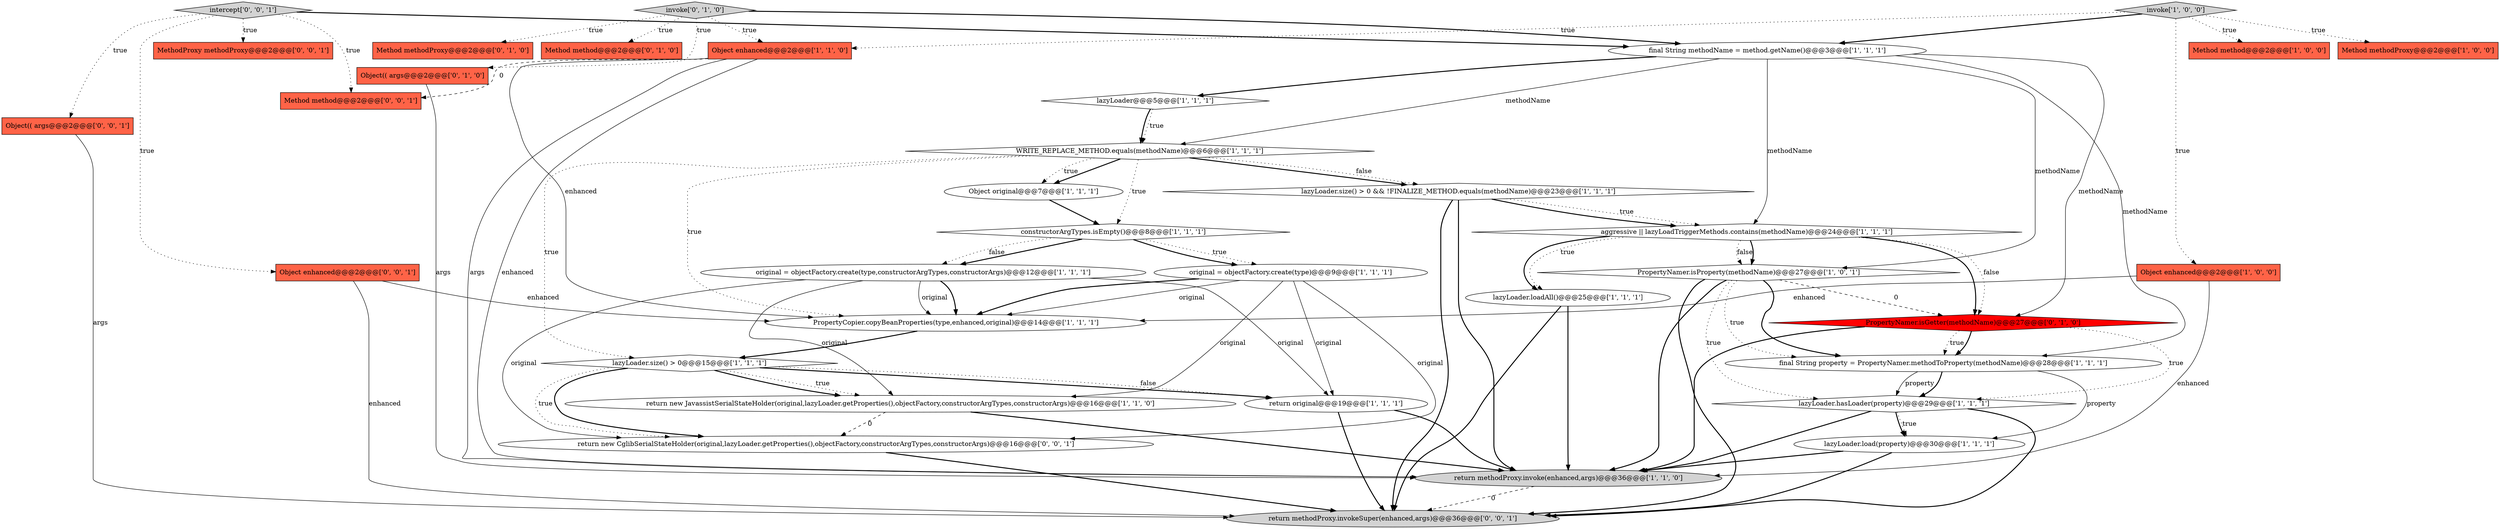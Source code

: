 digraph {
4 [style = filled, label = "Object original@@@7@@@['1', '1', '1']", fillcolor = white, shape = ellipse image = "AAA0AAABBB1BBB"];
28 [style = filled, label = "PropertyNamer.isGetter(methodName)@@@27@@@['0', '1', '0']", fillcolor = red, shape = diamond image = "AAA1AAABBB2BBB"];
20 [style = filled, label = "return original@@@19@@@['1', '1', '1']", fillcolor = white, shape = ellipse image = "AAA0AAABBB1BBB"];
7 [style = filled, label = "PropertyNamer.isProperty(methodName)@@@27@@@['1', '0', '1']", fillcolor = white, shape = diamond image = "AAA0AAABBB1BBB"];
5 [style = filled, label = "final String methodName = method.getName()@@@3@@@['1', '1', '1']", fillcolor = white, shape = ellipse image = "AAA0AAABBB1BBB"];
15 [style = filled, label = "constructorArgTypes.isEmpty()@@@8@@@['1', '1', '1']", fillcolor = white, shape = diamond image = "AAA0AAABBB1BBB"];
2 [style = filled, label = "Method method@@@2@@@['1', '0', '0']", fillcolor = tomato, shape = box image = "AAA0AAABBB1BBB"];
32 [style = filled, label = "Object enhanced@@@2@@@['0', '0', '1']", fillcolor = tomato, shape = box image = "AAA0AAABBB3BBB"];
10 [style = filled, label = "Method methodProxy@@@2@@@['1', '0', '0']", fillcolor = tomato, shape = box image = "AAA0AAABBB1BBB"];
8 [style = filled, label = "PropertyCopier.copyBeanProperties(type,enhanced,original)@@@14@@@['1', '1', '1']", fillcolor = white, shape = ellipse image = "AAA0AAABBB1BBB"];
26 [style = filled, label = "invoke['0', '1', '0']", fillcolor = lightgray, shape = diamond image = "AAA0AAABBB2BBB"];
35 [style = filled, label = "return methodProxy.invokeSuper(enhanced,args)@@@36@@@['0', '0', '1']", fillcolor = lightgray, shape = ellipse image = "AAA0AAABBB3BBB"];
16 [style = filled, label = "lazyLoader@@@5@@@['1', '1', '1']", fillcolor = white, shape = diamond image = "AAA0AAABBB1BBB"];
33 [style = filled, label = "Method method@@@2@@@['0', '0', '1']", fillcolor = tomato, shape = box image = "AAA0AAABBB3BBB"];
29 [style = filled, label = "Object(( args@@@2@@@['0', '0', '1']", fillcolor = tomato, shape = box image = "AAA0AAABBB3BBB"];
30 [style = filled, label = "MethodProxy methodProxy@@@2@@@['0', '0', '1']", fillcolor = tomato, shape = box image = "AAA0AAABBB3BBB"];
24 [style = filled, label = "Method methodProxy@@@2@@@['0', '1', '0']", fillcolor = tomato, shape = box image = "AAA0AAABBB2BBB"];
21 [style = filled, label = "original = objectFactory.create(type,constructorArgTypes,constructorArgs)@@@12@@@['1', '1', '1']", fillcolor = white, shape = ellipse image = "AAA0AAABBB1BBB"];
12 [style = filled, label = "return methodProxy.invoke(enhanced,args)@@@36@@@['1', '1', '0']", fillcolor = lightgray, shape = ellipse image = "AAA0AAABBB1BBB"];
22 [style = filled, label = "WRITE_REPLACE_METHOD.equals(methodName)@@@6@@@['1', '1', '1']", fillcolor = white, shape = diamond image = "AAA0AAABBB1BBB"];
23 [style = filled, label = "lazyLoader.size() > 0@@@15@@@['1', '1', '1']", fillcolor = white, shape = diamond image = "AAA0AAABBB1BBB"];
9 [style = filled, label = "lazyLoader.load(property)@@@30@@@['1', '1', '1']", fillcolor = white, shape = ellipse image = "AAA0AAABBB1BBB"];
1 [style = filled, label = "final String property = PropertyNamer.methodToProperty(methodName)@@@28@@@['1', '1', '1']", fillcolor = white, shape = ellipse image = "AAA0AAABBB1BBB"];
13 [style = filled, label = "Object enhanced@@@2@@@['1', '0', '0']", fillcolor = tomato, shape = box image = "AAA0AAABBB1BBB"];
25 [style = filled, label = "Method method@@@2@@@['0', '1', '0']", fillcolor = tomato, shape = box image = "AAA0AAABBB2BBB"];
6 [style = filled, label = "aggressive || lazyLoadTriggerMethods.contains(methodName)@@@24@@@['1', '1', '1']", fillcolor = white, shape = diamond image = "AAA0AAABBB1BBB"];
14 [style = filled, label = "original = objectFactory.create(type)@@@9@@@['1', '1', '1']", fillcolor = white, shape = ellipse image = "AAA0AAABBB1BBB"];
0 [style = filled, label = "lazyLoader.loadAll()@@@25@@@['1', '1', '1']", fillcolor = white, shape = ellipse image = "AAA0AAABBB1BBB"];
18 [style = filled, label = "Object enhanced@@@2@@@['1', '1', '0']", fillcolor = tomato, shape = box image = "AAA0AAABBB1BBB"];
27 [style = filled, label = "Object(( args@@@2@@@['0', '1', '0']", fillcolor = tomato, shape = box image = "AAA0AAABBB2BBB"];
31 [style = filled, label = "return new CglibSerialStateHolder(original,lazyLoader.getProperties(),objectFactory,constructorArgTypes,constructorArgs)@@@16@@@['0', '0', '1']", fillcolor = white, shape = ellipse image = "AAA0AAABBB3BBB"];
3 [style = filled, label = "lazyLoader.hasLoader(property)@@@29@@@['1', '1', '1']", fillcolor = white, shape = diamond image = "AAA0AAABBB1BBB"];
11 [style = filled, label = "return new JavassistSerialStateHolder(original,lazyLoader.getProperties(),objectFactory,constructorArgTypes,constructorArgs)@@@16@@@['1', '1', '0']", fillcolor = white, shape = ellipse image = "AAA0AAABBB1BBB"];
17 [style = filled, label = "lazyLoader.size() > 0 && !FINALIZE_METHOD.equals(methodName)@@@23@@@['1', '1', '1']", fillcolor = white, shape = diamond image = "AAA0AAABBB1BBB"];
34 [style = filled, label = "intercept['0', '0', '1']", fillcolor = lightgray, shape = diamond image = "AAA0AAABBB3BBB"];
19 [style = filled, label = "invoke['1', '0', '0']", fillcolor = lightgray, shape = diamond image = "AAA0AAABBB1BBB"];
19->10 [style = dotted, label="true"];
5->22 [style = solid, label="methodName"];
14->20 [style = solid, label="original"];
1->9 [style = solid, label="property"];
12->35 [style = dashed, label="0"];
17->6 [style = dotted, label="true"];
15->21 [style = bold, label=""];
4->15 [style = bold, label=""];
21->8 [style = bold, label=""];
7->35 [style = bold, label=""];
34->29 [style = dotted, label="true"];
9->35 [style = bold, label=""];
22->4 [style = bold, label=""];
3->35 [style = bold, label=""];
19->5 [style = bold, label=""];
6->28 [style = bold, label=""];
31->35 [style = bold, label=""];
26->24 [style = dotted, label="true"];
6->0 [style = dotted, label="true"];
27->12 [style = solid, label="args"];
7->1 [style = dotted, label="true"];
18->33 [style = dashed, label="0"];
17->35 [style = bold, label=""];
1->3 [style = solid, label="property"];
7->1 [style = bold, label=""];
14->11 [style = solid, label="original"];
14->8 [style = solid, label="original"];
8->23 [style = bold, label=""];
22->23 [style = dotted, label="true"];
21->20 [style = solid, label="original"];
21->8 [style = solid, label="original"];
11->12 [style = bold, label=""];
6->7 [style = dotted, label="false"];
15->14 [style = dotted, label="true"];
5->28 [style = solid, label="methodName"];
5->6 [style = solid, label="methodName"];
22->17 [style = bold, label=""];
26->18 [style = dotted, label="true"];
14->8 [style = bold, label=""];
6->7 [style = bold, label=""];
22->4 [style = dotted, label="true"];
29->35 [style = solid, label="args"];
18->12 [style = solid, label="enhanced"];
23->31 [style = bold, label=""];
23->20 [style = bold, label=""];
32->35 [style = solid, label="enhanced"];
15->14 [style = bold, label=""];
17->6 [style = bold, label=""];
28->3 [style = dotted, label="true"];
26->27 [style = dotted, label="true"];
0->12 [style = bold, label=""];
19->18 [style = dotted, label="true"];
5->7 [style = solid, label="methodName"];
1->3 [style = bold, label=""];
3->12 [style = bold, label=""];
28->12 [style = bold, label=""];
3->9 [style = dotted, label="true"];
28->1 [style = dotted, label="true"];
5->16 [style = bold, label=""];
3->9 [style = bold, label=""];
17->12 [style = bold, label=""];
21->31 [style = solid, label="original"];
7->28 [style = dashed, label="0"];
11->31 [style = dashed, label="0"];
34->33 [style = dotted, label="true"];
32->8 [style = solid, label="enhanced"];
9->12 [style = bold, label=""];
18->12 [style = solid, label="args"];
13->12 [style = solid, label="enhanced"];
23->11 [style = bold, label=""];
34->30 [style = dotted, label="true"];
22->15 [style = dotted, label="true"];
5->1 [style = solid, label="methodName"];
34->32 [style = dotted, label="true"];
7->12 [style = bold, label=""];
26->5 [style = bold, label=""];
34->5 [style = bold, label=""];
19->2 [style = dotted, label="true"];
26->25 [style = dotted, label="true"];
18->8 [style = solid, label="enhanced"];
6->0 [style = bold, label=""];
19->13 [style = dotted, label="true"];
28->1 [style = bold, label=""];
16->22 [style = dotted, label="true"];
16->22 [style = bold, label=""];
15->21 [style = dotted, label="false"];
22->8 [style = dotted, label="true"];
13->8 [style = solid, label="enhanced"];
21->11 [style = solid, label="original"];
7->3 [style = dotted, label="true"];
14->31 [style = solid, label="original"];
20->12 [style = bold, label=""];
0->35 [style = bold, label=""];
6->28 [style = dotted, label="false"];
23->20 [style = dotted, label="false"];
20->35 [style = bold, label=""];
23->31 [style = dotted, label="true"];
22->17 [style = dotted, label="false"];
23->11 [style = dotted, label="true"];
}
